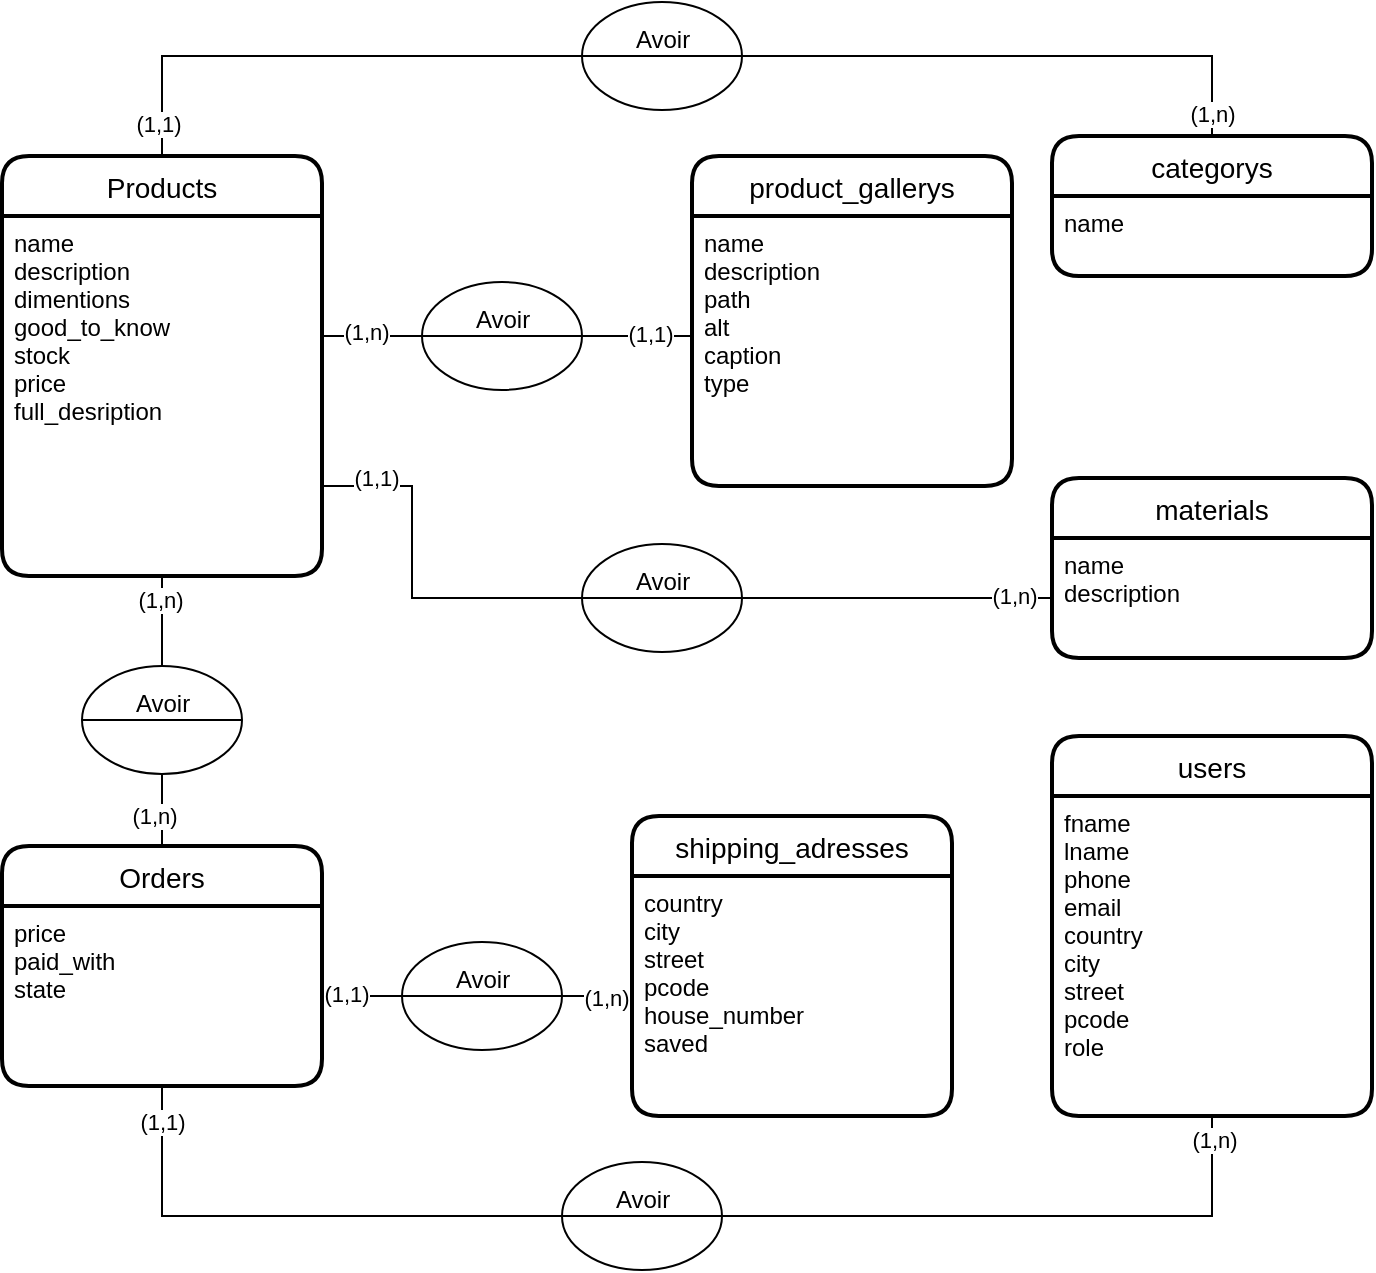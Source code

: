 <mxfile version="14.5.1" type="device"><diagram id="QW0USyjkUaKL2_OtoTFC" name="MLD"><mxGraphModel dx="1024" dy="601" grid="1" gridSize="10" guides="1" tooltips="1" connect="1" arrows="1" fold="1" page="1" pageScale="1" pageWidth="1400" pageHeight="850" math="0" shadow="0"><root><mxCell id="0"/><mxCell id="1" parent="0"/><mxCell id="mZwXaKT_bgL3dN052cEW-23" style="edgeStyle=orthogonalEdgeStyle;rounded=0;orthogonalLoop=1;jettySize=auto;html=1;entryX=0.5;entryY=0;entryDx=0;entryDy=0;endArrow=none;endFill=0;" parent="1" source="mZwXaKT_bgL3dN052cEW-1" target="mZwXaKT_bgL3dN052cEW-14" edge="1"><mxGeometry relative="1" as="geometry"><Array as="points"><mxPoint x="390" y="135"/><mxPoint x="915" y="135"/></Array></mxGeometry></mxCell><mxCell id="mZwXaKT_bgL3dN052cEW-30" value="(1,n)" style="edgeLabel;html=1;align=center;verticalAlign=middle;resizable=0;points=[];" parent="mZwXaKT_bgL3dN052cEW-23" vertex="1" connectable="0"><mxGeometry x="0.963" relative="1" as="geometry"><mxPoint as="offset"/></mxGeometry></mxCell><mxCell id="mZwXaKT_bgL3dN052cEW-31" value="(1,1)" style="edgeLabel;html=1;align=center;verticalAlign=middle;resizable=0;points=[];" parent="mZwXaKT_bgL3dN052cEW-23" vertex="1" connectable="0"><mxGeometry x="-0.947" y="2" relative="1" as="geometry"><mxPoint as="offset"/></mxGeometry></mxCell><mxCell id="mZwXaKT_bgL3dN052cEW-1" value="Products" style="swimlane;childLayout=stackLayout;horizontal=1;startSize=30;horizontalStack=0;rounded=1;fontSize=14;fontStyle=0;strokeWidth=2;resizeParent=0;resizeLast=1;shadow=0;dashed=0;align=center;" parent="1" vertex="1"><mxGeometry x="310" y="185" width="160" height="210" as="geometry"/></mxCell><mxCell id="mZwXaKT_bgL3dN052cEW-2" value="name&#10;description&#10;dimentions&#10;good_to_know&#10;stock&#10;price&#10;full_desription" style="align=left;strokeColor=none;fillColor=none;spacingLeft=4;fontSize=12;verticalAlign=top;resizable=0;rotatable=0;part=1;" parent="mZwXaKT_bgL3dN052cEW-1" vertex="1"><mxGeometry y="30" width="160" height="180" as="geometry"/></mxCell><mxCell id="mZwXaKT_bgL3dN052cEW-3" value="product_gallerys" style="swimlane;childLayout=stackLayout;horizontal=1;startSize=30;horizontalStack=0;rounded=1;fontSize=14;fontStyle=0;strokeWidth=2;resizeParent=0;resizeLast=1;shadow=0;dashed=0;align=center;" parent="1" vertex="1"><mxGeometry x="655" y="185" width="160" height="165" as="geometry"/></mxCell><mxCell id="mZwXaKT_bgL3dN052cEW-4" value="name&#10;description&#10;path&#10;alt&#10;caption&#10;type" style="align=left;strokeColor=none;fillColor=none;spacingLeft=4;fontSize=12;verticalAlign=top;resizable=0;rotatable=0;part=1;" parent="mZwXaKT_bgL3dN052cEW-3" vertex="1"><mxGeometry y="30" width="160" height="135" as="geometry"/></mxCell><mxCell id="mZwXaKT_bgL3dN052cEW-6" value="shipping_adresses" style="swimlane;childLayout=stackLayout;horizontal=1;startSize=30;horizontalStack=0;rounded=1;fontSize=14;fontStyle=0;strokeWidth=2;resizeParent=0;resizeLast=1;shadow=0;dashed=0;align=center;" parent="1" vertex="1"><mxGeometry x="625" y="515" width="160" height="150" as="geometry"/></mxCell><mxCell id="mZwXaKT_bgL3dN052cEW-7" value="country&#10;city&#10;street&#10;pcode&#10;house_number&#10;saved" style="align=left;strokeColor=none;fillColor=none;spacingLeft=4;fontSize=12;verticalAlign=top;resizable=0;rotatable=0;part=1;" parent="mZwXaKT_bgL3dN052cEW-6" vertex="1"><mxGeometry y="30" width="160" height="120" as="geometry"/></mxCell><mxCell id="mZwXaKT_bgL3dN052cEW-8" value="Orders" style="swimlane;childLayout=stackLayout;horizontal=1;startSize=30;horizontalStack=0;rounded=1;fontSize=14;fontStyle=0;strokeWidth=2;resizeParent=0;resizeLast=1;shadow=0;dashed=0;align=center;" parent="1" vertex="1"><mxGeometry x="310" y="530" width="160" height="120" as="geometry"/></mxCell><mxCell id="mZwXaKT_bgL3dN052cEW-9" value="price&#10;paid_with&#10;state" style="align=left;strokeColor=none;fillColor=none;spacingLeft=4;fontSize=12;verticalAlign=top;resizable=0;rotatable=0;part=1;" parent="mZwXaKT_bgL3dN052cEW-8" vertex="1"><mxGeometry y="30" width="160" height="90" as="geometry"/></mxCell><mxCell id="mZwXaKT_bgL3dN052cEW-25" style="edgeStyle=orthogonalEdgeStyle;rounded=0;orthogonalLoop=1;jettySize=auto;html=1;entryX=0.5;entryY=1;entryDx=0;entryDy=0;endArrow=none;endFill=0;" parent="1" source="mZwXaKT_bgL3dN052cEW-12" target="mZwXaKT_bgL3dN052cEW-9" edge="1"><mxGeometry relative="1" as="geometry"><Array as="points"><mxPoint x="915" y="715"/><mxPoint x="390" y="715"/></Array></mxGeometry></mxCell><mxCell id="mZwXaKT_bgL3dN052cEW-26" value="(1,n)" style="edgeLabel;html=1;align=center;verticalAlign=middle;resizable=0;points=[];" parent="mZwXaKT_bgL3dN052cEW-25" vertex="1" connectable="0"><mxGeometry x="-0.962" y="1" relative="1" as="geometry"><mxPoint as="offset"/></mxGeometry></mxCell><mxCell id="mZwXaKT_bgL3dN052cEW-27" value="(1,1)" style="edgeLabel;html=1;align=center;verticalAlign=middle;resizable=0;points=[];" parent="mZwXaKT_bgL3dN052cEW-25" vertex="1" connectable="0"><mxGeometry x="0.922" relative="1" as="geometry"><mxPoint y="-7" as="offset"/></mxGeometry></mxCell><mxCell id="mZwXaKT_bgL3dN052cEW-12" value="users" style="swimlane;childLayout=stackLayout;horizontal=1;startSize=30;horizontalStack=0;rounded=1;fontSize=14;fontStyle=0;strokeWidth=2;resizeParent=0;resizeLast=1;shadow=0;dashed=0;align=center;" parent="1" vertex="1"><mxGeometry x="835" y="475" width="160" height="190" as="geometry"/></mxCell><mxCell id="mZwXaKT_bgL3dN052cEW-13" value="fname&#10;lname&#10;phone&#10;email&#10;country&#10;city&#10;street&#10;pcode&#10;role" style="align=left;strokeColor=none;fillColor=none;spacingLeft=4;fontSize=12;verticalAlign=top;resizable=0;rotatable=0;part=1;" parent="mZwXaKT_bgL3dN052cEW-12" vertex="1"><mxGeometry y="30" width="160" height="160" as="geometry"/></mxCell><mxCell id="mZwXaKT_bgL3dN052cEW-14" value="categorys" style="swimlane;childLayout=stackLayout;horizontal=1;startSize=30;horizontalStack=0;rounded=1;fontSize=14;fontStyle=0;strokeWidth=2;resizeParent=0;resizeLast=1;shadow=0;dashed=0;align=center;" parent="1" vertex="1"><mxGeometry x="835" y="175" width="160" height="70" as="geometry"/></mxCell><mxCell id="mZwXaKT_bgL3dN052cEW-15" value="name" style="align=left;strokeColor=none;fillColor=none;spacingLeft=4;fontSize=12;verticalAlign=top;resizable=0;rotatable=0;part=1;" parent="mZwXaKT_bgL3dN052cEW-14" vertex="1"><mxGeometry y="30" width="160" height="40" as="geometry"/></mxCell><mxCell id="mZwXaKT_bgL3dN052cEW-16" value="materials" style="swimlane;childLayout=stackLayout;horizontal=1;startSize=30;horizontalStack=0;rounded=1;fontSize=14;fontStyle=0;strokeWidth=2;resizeParent=0;resizeLast=1;shadow=0;dashed=0;align=center;" parent="1" vertex="1"><mxGeometry x="835" y="346" width="160" height="90" as="geometry"/></mxCell><mxCell id="mZwXaKT_bgL3dN052cEW-17" value="name&#10;description" style="align=left;strokeColor=none;fillColor=none;spacingLeft=4;fontSize=12;verticalAlign=top;resizable=0;rotatable=0;part=1;" parent="mZwXaKT_bgL3dN052cEW-16" vertex="1"><mxGeometry y="30" width="160" height="60" as="geometry"/></mxCell><mxCell id="mZwXaKT_bgL3dN052cEW-21" style="edgeStyle=orthogonalEdgeStyle;rounded=0;orthogonalLoop=1;jettySize=auto;html=1;entryX=0;entryY=0.5;entryDx=0;entryDy=0;endArrow=none;endFill=0;" parent="1" source="mZwXaKT_bgL3dN052cEW-9" target="mZwXaKT_bgL3dN052cEW-7" edge="1"><mxGeometry relative="1" as="geometry"/></mxCell><mxCell id="mZwXaKT_bgL3dN052cEW-28" value="(1,n)" style="edgeLabel;html=1;align=center;verticalAlign=middle;resizable=0;points=[];" parent="mZwXaKT_bgL3dN052cEW-21" vertex="1" connectable="0"><mxGeometry x="0.824" y="-1" relative="1" as="geometry"><mxPoint as="offset"/></mxGeometry></mxCell><mxCell id="mZwXaKT_bgL3dN052cEW-29" value="(1,1)" style="edgeLabel;html=1;align=center;verticalAlign=middle;resizable=0;points=[];" parent="mZwXaKT_bgL3dN052cEW-21" vertex="1" connectable="0"><mxGeometry x="-0.894" y="1" relative="1" as="geometry"><mxPoint x="4" as="offset"/></mxGeometry></mxCell><mxCell id="mZwXaKT_bgL3dN052cEW-22" style="edgeStyle=orthogonalEdgeStyle;rounded=0;orthogonalLoop=1;jettySize=auto;html=1;entryX=0;entryY=0.5;entryDx=0;entryDy=0;endArrow=none;endFill=0;" parent="1" source="mZwXaKT_bgL3dN052cEW-2" target="mZwXaKT_bgL3dN052cEW-4" edge="1"><mxGeometry relative="1" as="geometry"><Array as="points"><mxPoint x="510" y="275"/><mxPoint x="510" y="275"/></Array></mxGeometry></mxCell><mxCell id="mZwXaKT_bgL3dN052cEW-32" value="(1,n)" style="edgeLabel;html=1;align=center;verticalAlign=middle;resizable=0;points=[];" parent="mZwXaKT_bgL3dN052cEW-22" vertex="1" connectable="0"><mxGeometry x="-0.807" y="2" relative="1" as="geometry"><mxPoint x="3" as="offset"/></mxGeometry></mxCell><mxCell id="mZwXaKT_bgL3dN052cEW-33" value="(1,1)" style="edgeLabel;html=1;align=center;verticalAlign=middle;resizable=0;points=[];" parent="mZwXaKT_bgL3dN052cEW-22" vertex="1" connectable="0"><mxGeometry x="0.81" y="1" relative="1" as="geometry"><mxPoint x="-10" as="offset"/></mxGeometry></mxCell><mxCell id="mZwXaKT_bgL3dN052cEW-24" style="edgeStyle=orthogonalEdgeStyle;rounded=0;orthogonalLoop=1;jettySize=auto;html=1;entryX=0;entryY=0.5;entryDx=0;entryDy=0;endArrow=none;endFill=0;exitX=1;exitY=0.5;exitDx=0;exitDy=0;" parent="1" source="mZwXaKT_bgL3dN052cEW-36" target="mZwXaKT_bgL3dN052cEW-17" edge="1"><mxGeometry relative="1" as="geometry"><mxPoint x="515" y="395" as="sourcePoint"/><Array as="points"/></mxGeometry></mxCell><mxCell id="mZwXaKT_bgL3dN052cEW-34" value="(1,n)" style="edgeLabel;html=1;align=center;verticalAlign=middle;resizable=0;points=[];" parent="mZwXaKT_bgL3dN052cEW-24" vertex="1" connectable="0"><mxGeometry x="0.886" y="1" relative="1" as="geometry"><mxPoint x="-10" as="offset"/></mxGeometry></mxCell><mxCell id="mZwXaKT_bgL3dN052cEW-37" style="edgeStyle=orthogonalEdgeStyle;rounded=0;orthogonalLoop=1;jettySize=auto;html=1;entryX=0;entryY=0.5;entryDx=0;entryDy=0;endArrow=none;endFill=0;exitX=1;exitY=0.75;exitDx=0;exitDy=0;" parent="1" source="mZwXaKT_bgL3dN052cEW-2" target="mZwXaKT_bgL3dN052cEW-36" edge="1"><mxGeometry relative="1" as="geometry"><mxPoint x="470" y="350" as="sourcePoint"/><mxPoint x="835" y="415" as="targetPoint"/><Array as="points"><mxPoint x="515" y="350"/><mxPoint x="515" y="406"/></Array></mxGeometry></mxCell><mxCell id="mZwXaKT_bgL3dN052cEW-39" value="(1,1)" style="edgeLabel;html=1;align=center;verticalAlign=middle;resizable=0;points=[];" parent="mZwXaKT_bgL3dN052cEW-37" vertex="1" connectable="0"><mxGeometry x="-0.714" y="4" relative="1" as="geometry"><mxPoint as="offset"/></mxGeometry></mxCell><mxCell id="mZwXaKT_bgL3dN052cEW-41" value="" style="group" parent="1" vertex="1" connectable="0"><mxGeometry x="600" y="379" width="80" height="54" as="geometry"/></mxCell><mxCell id="mZwXaKT_bgL3dN052cEW-36" value="" style="shape=lineEllipse;perimeter=ellipsePerimeter;whiteSpace=wrap;html=1;backgroundOutline=1;" parent="mZwXaKT_bgL3dN052cEW-41" vertex="1"><mxGeometry width="80" height="54" as="geometry"/></mxCell><mxCell id="mZwXaKT_bgL3dN052cEW-40" value="Avoir" style="text;html=1;align=center;verticalAlign=middle;resizable=0;points=[];autosize=1;" parent="mZwXaKT_bgL3dN052cEW-41" vertex="1"><mxGeometry x="20" y="9" width="40" height="20" as="geometry"/></mxCell><mxCell id="mZwXaKT_bgL3dN052cEW-45" value="" style="group" parent="1" vertex="1" connectable="0"><mxGeometry x="520" y="248" width="80" height="54" as="geometry"/></mxCell><mxCell id="mZwXaKT_bgL3dN052cEW-46" value="" style="shape=lineEllipse;perimeter=ellipsePerimeter;whiteSpace=wrap;html=1;backgroundOutline=1;" parent="mZwXaKT_bgL3dN052cEW-45" vertex="1"><mxGeometry width="80" height="54" as="geometry"/></mxCell><mxCell id="mZwXaKT_bgL3dN052cEW-47" value="Avoir" style="text;html=1;align=center;verticalAlign=middle;resizable=0;points=[];autosize=1;" parent="mZwXaKT_bgL3dN052cEW-45" vertex="1"><mxGeometry x="20" y="9" width="40" height="20" as="geometry"/></mxCell><mxCell id="mZwXaKT_bgL3dN052cEW-48" value="" style="group" parent="1" vertex="1" connectable="0"><mxGeometry x="600" y="108" width="80" height="54" as="geometry"/></mxCell><mxCell id="mZwXaKT_bgL3dN052cEW-49" value="" style="shape=lineEllipse;perimeter=ellipsePerimeter;whiteSpace=wrap;html=1;backgroundOutline=1;" parent="mZwXaKT_bgL3dN052cEW-48" vertex="1"><mxGeometry width="80" height="54" as="geometry"/></mxCell><mxCell id="mZwXaKT_bgL3dN052cEW-50" value="Avoir" style="text;html=1;align=center;verticalAlign=middle;resizable=0;points=[];autosize=1;" parent="mZwXaKT_bgL3dN052cEW-48" vertex="1"><mxGeometry x="20" y="9" width="40" height="20" as="geometry"/></mxCell><mxCell id="mZwXaKT_bgL3dN052cEW-58" value="" style="group" parent="1" vertex="1" connectable="0"><mxGeometry x="510" y="578" width="80" height="54" as="geometry"/></mxCell><mxCell id="mZwXaKT_bgL3dN052cEW-59" value="" style="shape=lineEllipse;perimeter=ellipsePerimeter;whiteSpace=wrap;html=1;backgroundOutline=1;" parent="mZwXaKT_bgL3dN052cEW-58" vertex="1"><mxGeometry width="80" height="54" as="geometry"/></mxCell><mxCell id="mZwXaKT_bgL3dN052cEW-60" value="Avoir" style="text;html=1;align=center;verticalAlign=middle;resizable=0;points=[];autosize=1;" parent="mZwXaKT_bgL3dN052cEW-58" vertex="1"><mxGeometry x="20" y="9" width="40" height="20" as="geometry"/></mxCell><mxCell id="mZwXaKT_bgL3dN052cEW-61" value="" style="group" parent="1" vertex="1" connectable="0"><mxGeometry x="590" y="688" width="80" height="54" as="geometry"/></mxCell><mxCell id="mZwXaKT_bgL3dN052cEW-62" value="" style="shape=lineEllipse;perimeter=ellipsePerimeter;whiteSpace=wrap;html=1;backgroundOutline=1;" parent="mZwXaKT_bgL3dN052cEW-61" vertex="1"><mxGeometry width="80" height="54" as="geometry"/></mxCell><mxCell id="mZwXaKT_bgL3dN052cEW-63" value="Avoir" style="text;html=1;align=center;verticalAlign=middle;resizable=0;points=[];autosize=1;" parent="mZwXaKT_bgL3dN052cEW-61" vertex="1"><mxGeometry x="20" y="9" width="40" height="20" as="geometry"/></mxCell><mxCell id="ZuTJYw_0UAH1OTfs1GmT-3" style="edgeStyle=orthogonalEdgeStyle;rounded=0;orthogonalLoop=1;jettySize=auto;html=1;entryX=0.5;entryY=0;entryDx=0;entryDy=0;endArrow=none;endFill=0;" edge="1" parent="1" source="mZwXaKT_bgL3dN052cEW-2" target="mZwXaKT_bgL3dN052cEW-8"><mxGeometry relative="1" as="geometry"/></mxCell><mxCell id="ZuTJYw_0UAH1OTfs1GmT-4" value="(1,n)" style="edgeLabel;html=1;align=center;verticalAlign=middle;resizable=0;points=[];" vertex="1" connectable="0" parent="ZuTJYw_0UAH1OTfs1GmT-3"><mxGeometry x="0.781" y="-4" relative="1" as="geometry"><mxPoint as="offset"/></mxGeometry></mxCell><mxCell id="ZuTJYw_0UAH1OTfs1GmT-5" value="(1,n)" style="edgeLabel;html=1;align=center;verticalAlign=middle;resizable=0;points=[];" vertex="1" connectable="0" parent="ZuTJYw_0UAH1OTfs1GmT-3"><mxGeometry x="-0.819" y="-1" relative="1" as="geometry"><mxPoint as="offset"/></mxGeometry></mxCell><mxCell id="ZuTJYw_0UAH1OTfs1GmT-6" value="" style="group" vertex="1" connectable="0" parent="1"><mxGeometry x="350" y="440" width="80" height="54" as="geometry"/></mxCell><mxCell id="ZuTJYw_0UAH1OTfs1GmT-7" value="" style="shape=lineEllipse;perimeter=ellipsePerimeter;whiteSpace=wrap;html=1;backgroundOutline=1;" vertex="1" parent="ZuTJYw_0UAH1OTfs1GmT-6"><mxGeometry width="80" height="54" as="geometry"/></mxCell><mxCell id="ZuTJYw_0UAH1OTfs1GmT-8" value="Avoir" style="text;html=1;align=center;verticalAlign=middle;resizable=0;points=[];autosize=1;" vertex="1" parent="ZuTJYw_0UAH1OTfs1GmT-6"><mxGeometry x="20" y="9" width="40" height="20" as="geometry"/></mxCell></root></mxGraphModel></diagram></mxfile>